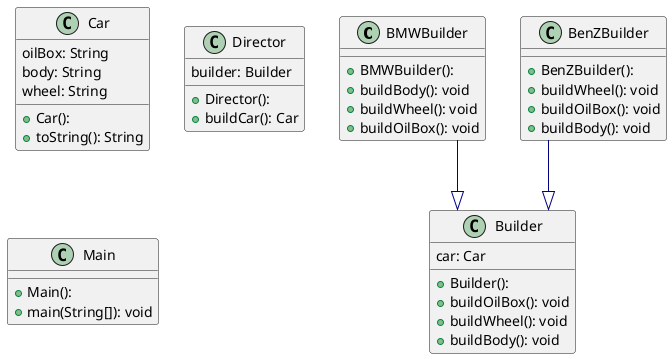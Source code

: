 @startuml

top to bottom direction
skinparam linetype ortho

class BMWBuilder {
  + BMWBuilder(): 
  + buildBody(): void
  + buildWheel(): void
  + buildOilBox(): void
}
class BenZBuilder {
  + BenZBuilder(): 
  + buildWheel(): void
  + buildOilBox(): void
  + buildBody(): void
}
class Builder {
  + Builder(): 
  + buildOilBox(): void
  + buildWheel(): void
  + buildBody(): void
   car: Car
}
class Car {
  + Car(): 
  + toString(): String
   oilBox: String
   body: String
   wheel: String
}
class Director {
  + Director(): 
  + buildCar(): Car
   builder: Builder
}
class Main {
  + Main(): 
  + main(String[]): void
}

BMWBuilder   -[#000082,plain]-^  Builder     
BenZBuilder  -[#000082,plain]-^  Builder     
@enduml
